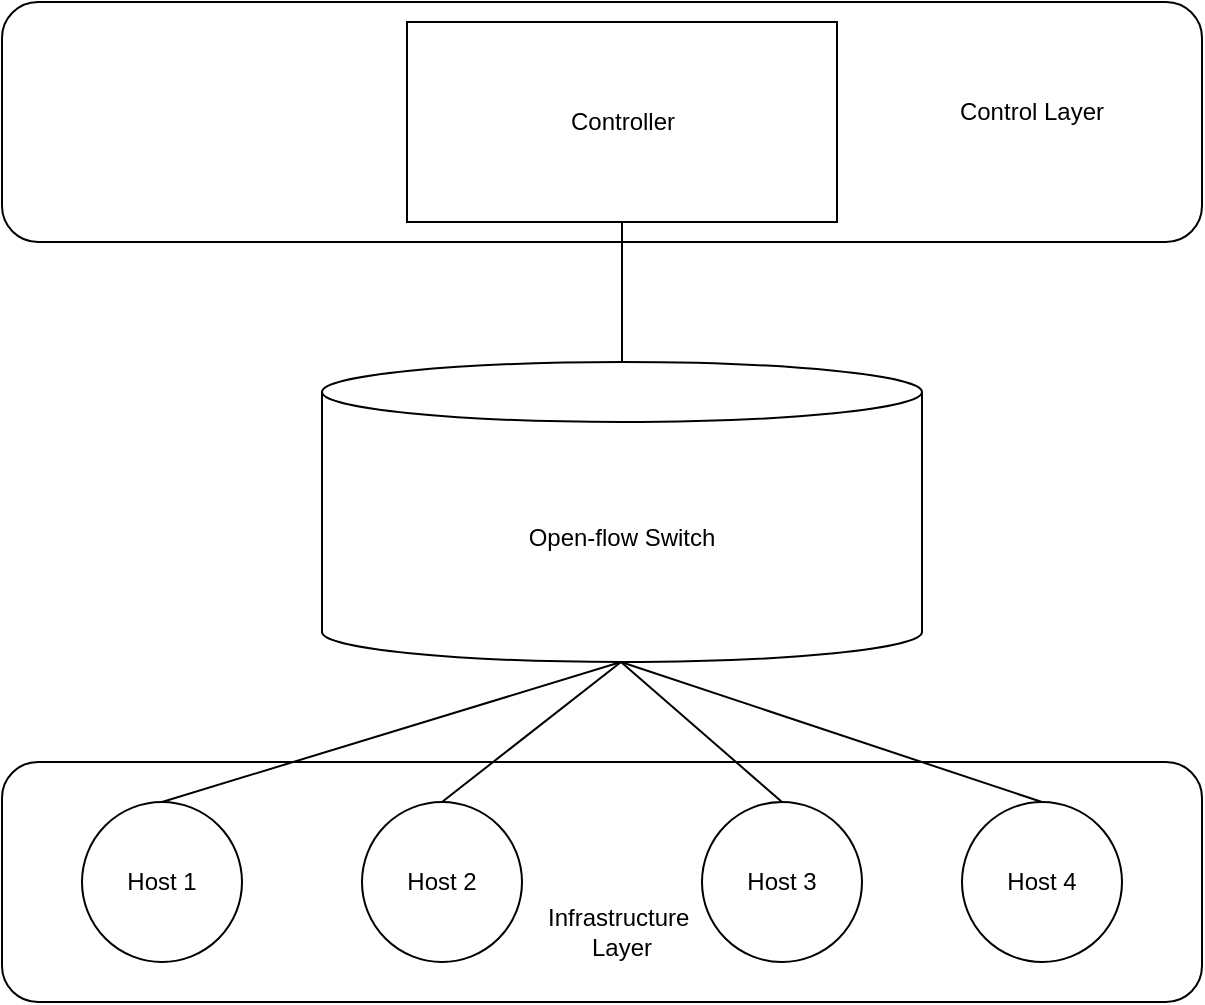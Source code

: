 <mxfile version="14.6.13" type="device"><diagram id="OS9S2ok8Klia50Xr9LlR" name="Page-1"><mxGraphModel dx="1422" dy="794" grid="1" gridSize="10" guides="1" tooltips="1" connect="1" arrows="1" fold="1" page="1" pageScale="1" pageWidth="850" pageHeight="1100" math="0" shadow="0"><root><mxCell id="0"/><mxCell id="1" parent="0"/><mxCell id="CHLg5R7RSs9TG1wz2QIm-19" value="" style="rounded=1;whiteSpace=wrap;html=1;" vertex="1" parent="1"><mxGeometry x="80" y="120" width="600" height="120" as="geometry"/></mxCell><mxCell id="CHLg5R7RSs9TG1wz2QIm-17" value="" style="rounded=1;whiteSpace=wrap;html=1;" vertex="1" parent="1"><mxGeometry x="80" y="500" width="600" height="120" as="geometry"/></mxCell><mxCell id="CHLg5R7RSs9TG1wz2QIm-1" value="Open-flow Switch" style="shape=cylinder3;whiteSpace=wrap;html=1;boundedLbl=1;backgroundOutline=1;size=15;" vertex="1" parent="1"><mxGeometry x="240" y="300" width="300" height="150" as="geometry"/></mxCell><mxCell id="CHLg5R7RSs9TG1wz2QIm-2" value="Controller" style="rounded=0;whiteSpace=wrap;html=1;" vertex="1" parent="1"><mxGeometry x="282.5" y="130" width="215" height="100" as="geometry"/></mxCell><mxCell id="CHLg5R7RSs9TG1wz2QIm-5" value="Host 1" style="ellipse;whiteSpace=wrap;html=1;aspect=fixed;" vertex="1" parent="1"><mxGeometry x="120" y="520" width="80" height="80" as="geometry"/></mxCell><mxCell id="CHLg5R7RSs9TG1wz2QIm-6" value="Host 2" style="ellipse;whiteSpace=wrap;html=1;aspect=fixed;" vertex="1" parent="1"><mxGeometry x="260" y="520" width="80" height="80" as="geometry"/></mxCell><mxCell id="CHLg5R7RSs9TG1wz2QIm-7" value="Host 3" style="ellipse;whiteSpace=wrap;html=1;aspect=fixed;" vertex="1" parent="1"><mxGeometry x="430" y="520" width="80" height="80" as="geometry"/></mxCell><mxCell id="CHLg5R7RSs9TG1wz2QIm-8" value="Host 4" style="ellipse;whiteSpace=wrap;html=1;aspect=fixed;" vertex="1" parent="1"><mxGeometry x="560" y="520" width="80" height="80" as="geometry"/></mxCell><mxCell id="CHLg5R7RSs9TG1wz2QIm-12" value="" style="endArrow=none;html=1;strokeColor=#000000;entryX=0.5;entryY=1;entryDx=0;entryDy=0;exitX=0.5;exitY=0;exitDx=0;exitDy=0;exitPerimeter=0;" edge="1" parent="1" source="CHLg5R7RSs9TG1wz2QIm-1" target="CHLg5R7RSs9TG1wz2QIm-2"><mxGeometry width="50" height="50" relative="1" as="geometry"><mxPoint x="380" y="290" as="sourcePoint"/><mxPoint x="430" y="240" as="targetPoint"/></mxGeometry></mxCell><mxCell id="CHLg5R7RSs9TG1wz2QIm-13" value="" style="endArrow=none;html=1;strokeColor=#000000;entryX=0.5;entryY=1;entryDx=0;entryDy=0;exitX=0.5;exitY=0;exitDx=0;exitDy=0;" edge="1" parent="1" source="CHLg5R7RSs9TG1wz2QIm-5"><mxGeometry width="50" height="50" relative="1" as="geometry"><mxPoint x="389.5" y="520" as="sourcePoint"/><mxPoint x="389.5" y="450" as="targetPoint"/></mxGeometry></mxCell><mxCell id="CHLg5R7RSs9TG1wz2QIm-14" value="" style="endArrow=none;html=1;strokeColor=#000000;entryX=0.5;entryY=1;entryDx=0;entryDy=0;exitX=0.5;exitY=0;exitDx=0;exitDy=0;" edge="1" parent="1" source="CHLg5R7RSs9TG1wz2QIm-6"><mxGeometry width="50" height="50" relative="1" as="geometry"><mxPoint x="390" y="510" as="sourcePoint"/><mxPoint x="389.5" y="450" as="targetPoint"/></mxGeometry></mxCell><mxCell id="CHLg5R7RSs9TG1wz2QIm-15" value="" style="endArrow=none;html=1;strokeColor=#000000;entryX=0.5;entryY=1;entryDx=0;entryDy=0;exitX=0.5;exitY=0;exitDx=0;exitDy=0;" edge="1" parent="1" source="CHLg5R7RSs9TG1wz2QIm-7"><mxGeometry width="50" height="50" relative="1" as="geometry"><mxPoint x="389.5" y="520" as="sourcePoint"/><mxPoint x="389.5" y="450" as="targetPoint"/></mxGeometry></mxCell><mxCell id="CHLg5R7RSs9TG1wz2QIm-16" value="" style="endArrow=none;html=1;strokeColor=#000000;entryX=0.5;entryY=1;entryDx=0;entryDy=0;exitX=0.5;exitY=0;exitDx=0;exitDy=0;" edge="1" parent="1" source="CHLg5R7RSs9TG1wz2QIm-8"><mxGeometry width="50" height="50" relative="1" as="geometry"><mxPoint x="389.5" y="520" as="sourcePoint"/><mxPoint x="389.5" y="450" as="targetPoint"/></mxGeometry></mxCell><mxCell id="CHLg5R7RSs9TG1wz2QIm-20" value="Control Layer" style="text;html=1;strokeColor=none;fillColor=none;align=center;verticalAlign=middle;whiteSpace=wrap;rounded=0;" vertex="1" parent="1"><mxGeometry x="550" y="140" width="90" height="70" as="geometry"/></mxCell><mxCell id="CHLg5R7RSs9TG1wz2QIm-21" value="Infrastructure&amp;nbsp;&lt;br&gt;Layer" style="text;html=1;strokeColor=none;fillColor=none;align=center;verticalAlign=middle;whiteSpace=wrap;rounded=0;" vertex="1" parent="1"><mxGeometry x="345" y="550" width="90" height="70" as="geometry"/></mxCell></root></mxGraphModel></diagram></mxfile>